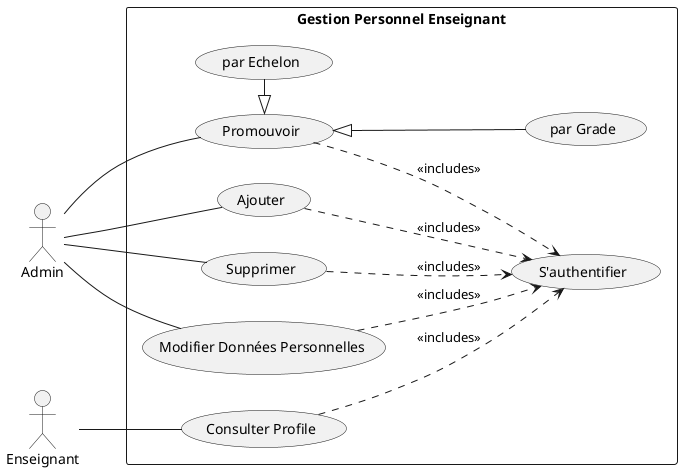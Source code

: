 @startuml UseCase1
left to right direction
actor :Admin: as ad
actor :Enseignant: as es

rectangle "Gestion Personnel Enseignant" {
    (S'authentifier) as uc0
    

    (Ajouter) as uc1
    (Supprimer) as uc2
    (Modifier Données Personnelles) as uc3

    (Promouvoir) as uc4
    (par Grade) as uc5
    (par Echelon) as uc6
    (Consulter Profile) as uc7
}

' INCLUDE
uc1 ..> uc0 : <<includes>>
uc2 ..> uc0 : <<includes>>
uc3 ..> uc0 : <<includes>>
uc4 ..> uc0 : <<includes>>
uc7 ..> uc0 : <<includes>>

' EXTENSIONS
uc4 <|-- uc5
uc4 <|- uc6

' ASSOCIATIONS
ad -- uc1
ad -- uc2
ad -- uc3
ad -- uc4
es -- uc7

@enduml